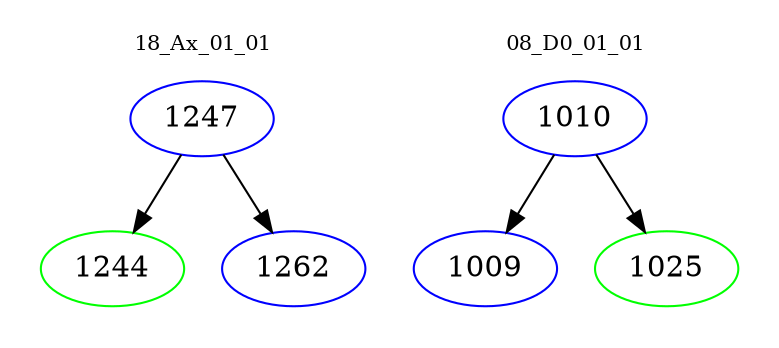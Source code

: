 digraph{
subgraph cluster_0 {
color = white
label = "18_Ax_01_01";
fontsize=10;
T0_1247 [label="1247", color="blue"]
T0_1247 -> T0_1244 [color="black"]
T0_1244 [label="1244", color="green"]
T0_1247 -> T0_1262 [color="black"]
T0_1262 [label="1262", color="blue"]
}
subgraph cluster_1 {
color = white
label = "08_D0_01_01";
fontsize=10;
T1_1010 [label="1010", color="blue"]
T1_1010 -> T1_1009 [color="black"]
T1_1009 [label="1009", color="blue"]
T1_1010 -> T1_1025 [color="black"]
T1_1025 [label="1025", color="green"]
}
}

